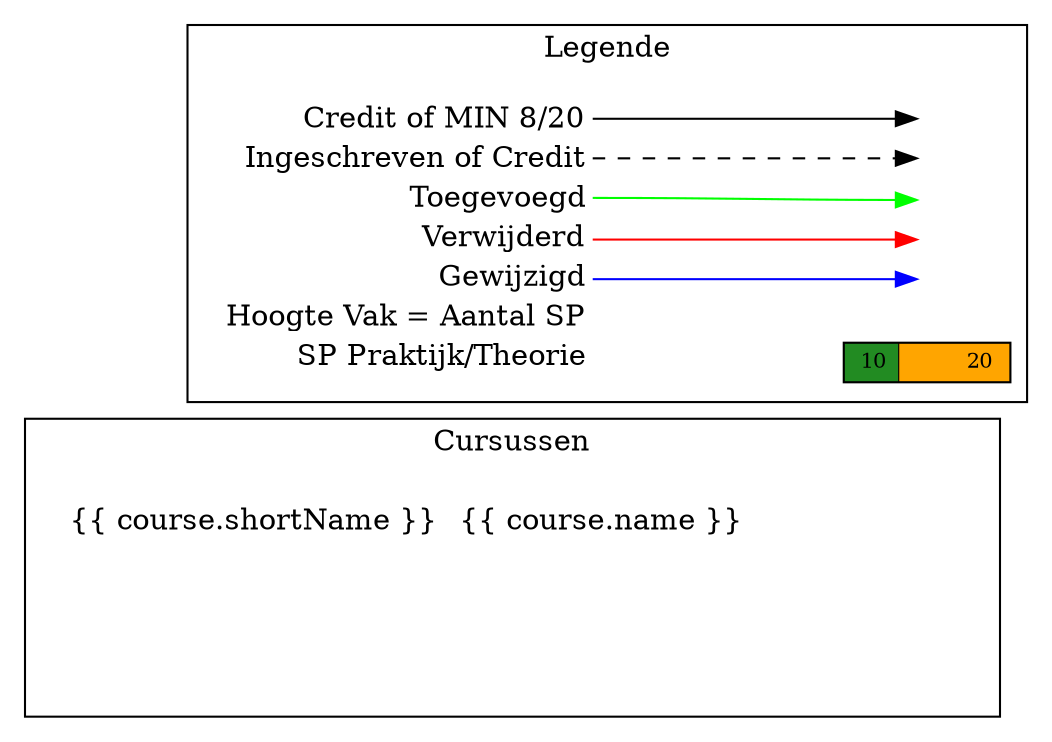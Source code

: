 digraph {
  rankdir=LR
  node [shape=plaintext]

  subgraph cluster_courses {
    label = "Cursussen";
    courses [label=<<table border="0" cellpadding="5" cellspacing="0" cellborder="0">
    {% for course in courses %}
      <tr><td align="left" port="i1">{{ course.shortName }}</td><td align="left">{{ course.name }}</td></tr>
    {% endfor %}
      </table>>]
    key3 [label=<<table border="0" cellpadding="2" cellspacing="0" cellborder="0">
      <tr><td port="i1">&nbsp;</td></tr>
      <tr><td port="i2">&nbsp;</td></tr>
      <tr><td port="i3">&nbsp;</td></tr>
      <tr><td port="i4">&nbsp;</td></tr>
      <tr><td port="i5">&nbsp;</td></tr>
      </table>>]

    # fix placement a bit
    courses:i1:e -> key3:i1:w [style=invis]
  }

  subgraph cluster_legend {
    label = "Legende";
    key [label=<<table border="0" cellpadding="2" cellspacing="0" cellborder="0">
      <tr><td align="right" port="i1">Credit of MIN 8/20</td></tr>
      <tr><td align="right" port="i2">Ingeschreven of Credit</td></tr>
      <tr><td align="right" port="i3">Toegevoegd</td></tr>
      <tr><td align="right" port="i4">Verwijderd</td></tr>
      <tr><td align="right" port="i5">Gewijzigd</td></tr>
      <tr><td align="right" port="i6">Hoogte Vak = Aantal SP</td></tr>
      <tr><td align="right" port="i7">SP Praktijk/Theorie</td></tr>
      </table>>]
    key2 [label=<<table border="0" cellpadding="2" cellspacing="0" cellborder="0">
      <tr><td port="i1">&nbsp;</td></tr>
      <tr><td port="i2">&nbsp;</td></tr>
      <tr><td port="i3">&nbsp;</td></tr>
      <tr><td port="i4">&nbsp;</td></tr>
      <tr><td port="i5">&nbsp;</td></tr>
      </table>>]
    key:i1:e -> key2:i1:w []
    key:i2:e -> key2:i2:w [style=dashed]
    key:i3:e -> key2:i3:w [color=green]
    key:i4:e -> key2:i4:w [color=red]
    key:i5:e -> key2:i5:w [color=blue]

    sp_ratio [shape=rect, fontsize=10, height=0.10, style=striped, color="forestgreen;0.33:orange", label="10             20"]
    key:i7 -> sp_ratio [style=invis]
  }

}